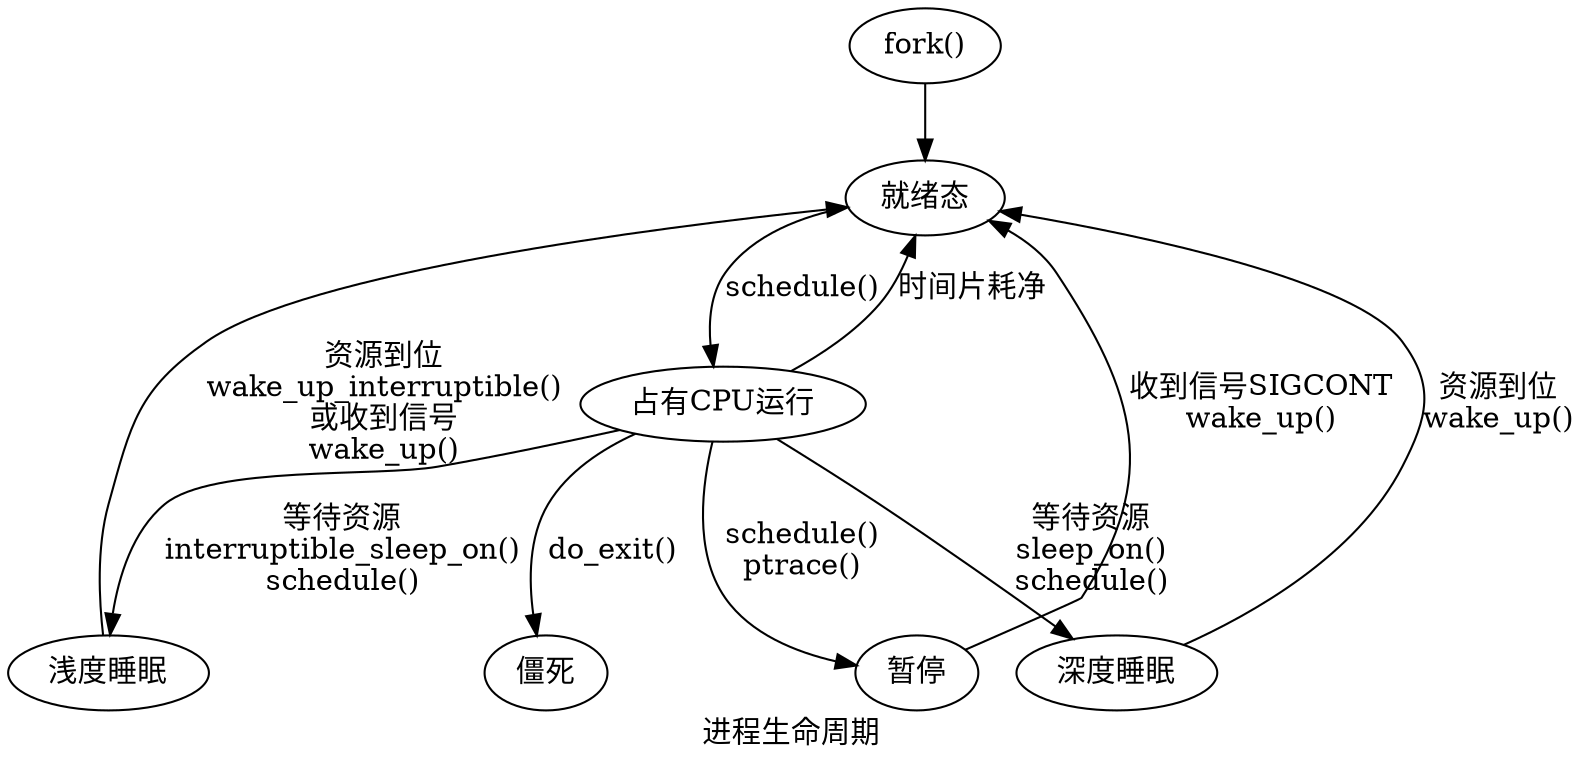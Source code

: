 /**
 * @brief 展示Linux下的进程声明周期
 */
digraph life_cycle{
    graph[label="进程生命周期"];

    fork[label="fork()"];
    ready[label="就绪态"];
    running[label="占有CPU运行"];
    fork -> ready;
    ready -> running[label="schedule()"];


    sleep_interruptible[label="浅度睡眠"];
    sleep_uninterruptible[label="深度睡眠"];
    stop[label="暂停"];
    zombie[label="僵死"];
    running -> ready[label="时间片耗净"];
    running -> sleep_interruptible[label="等待资源\ninterruptible_sleep_on()\nschedule()"];
    running -> sleep_uninterruptible[label="等待资源\nsleep_on()\nschedule()"];
    running -> stop[label="schedule()\nptrace()"];
    running -> zombie[label="do_exit()"];

    sleep_interruptible -> ready[label="资源到位\nwake_up_interruptible()\n或收到信号\nwake_up()"];
    sleep_uninterruptible -> ready[label="资源到位\nwake_up()"];
    stop -> ready[label="收到信号SIGCONT\nwake_up()"];
}
